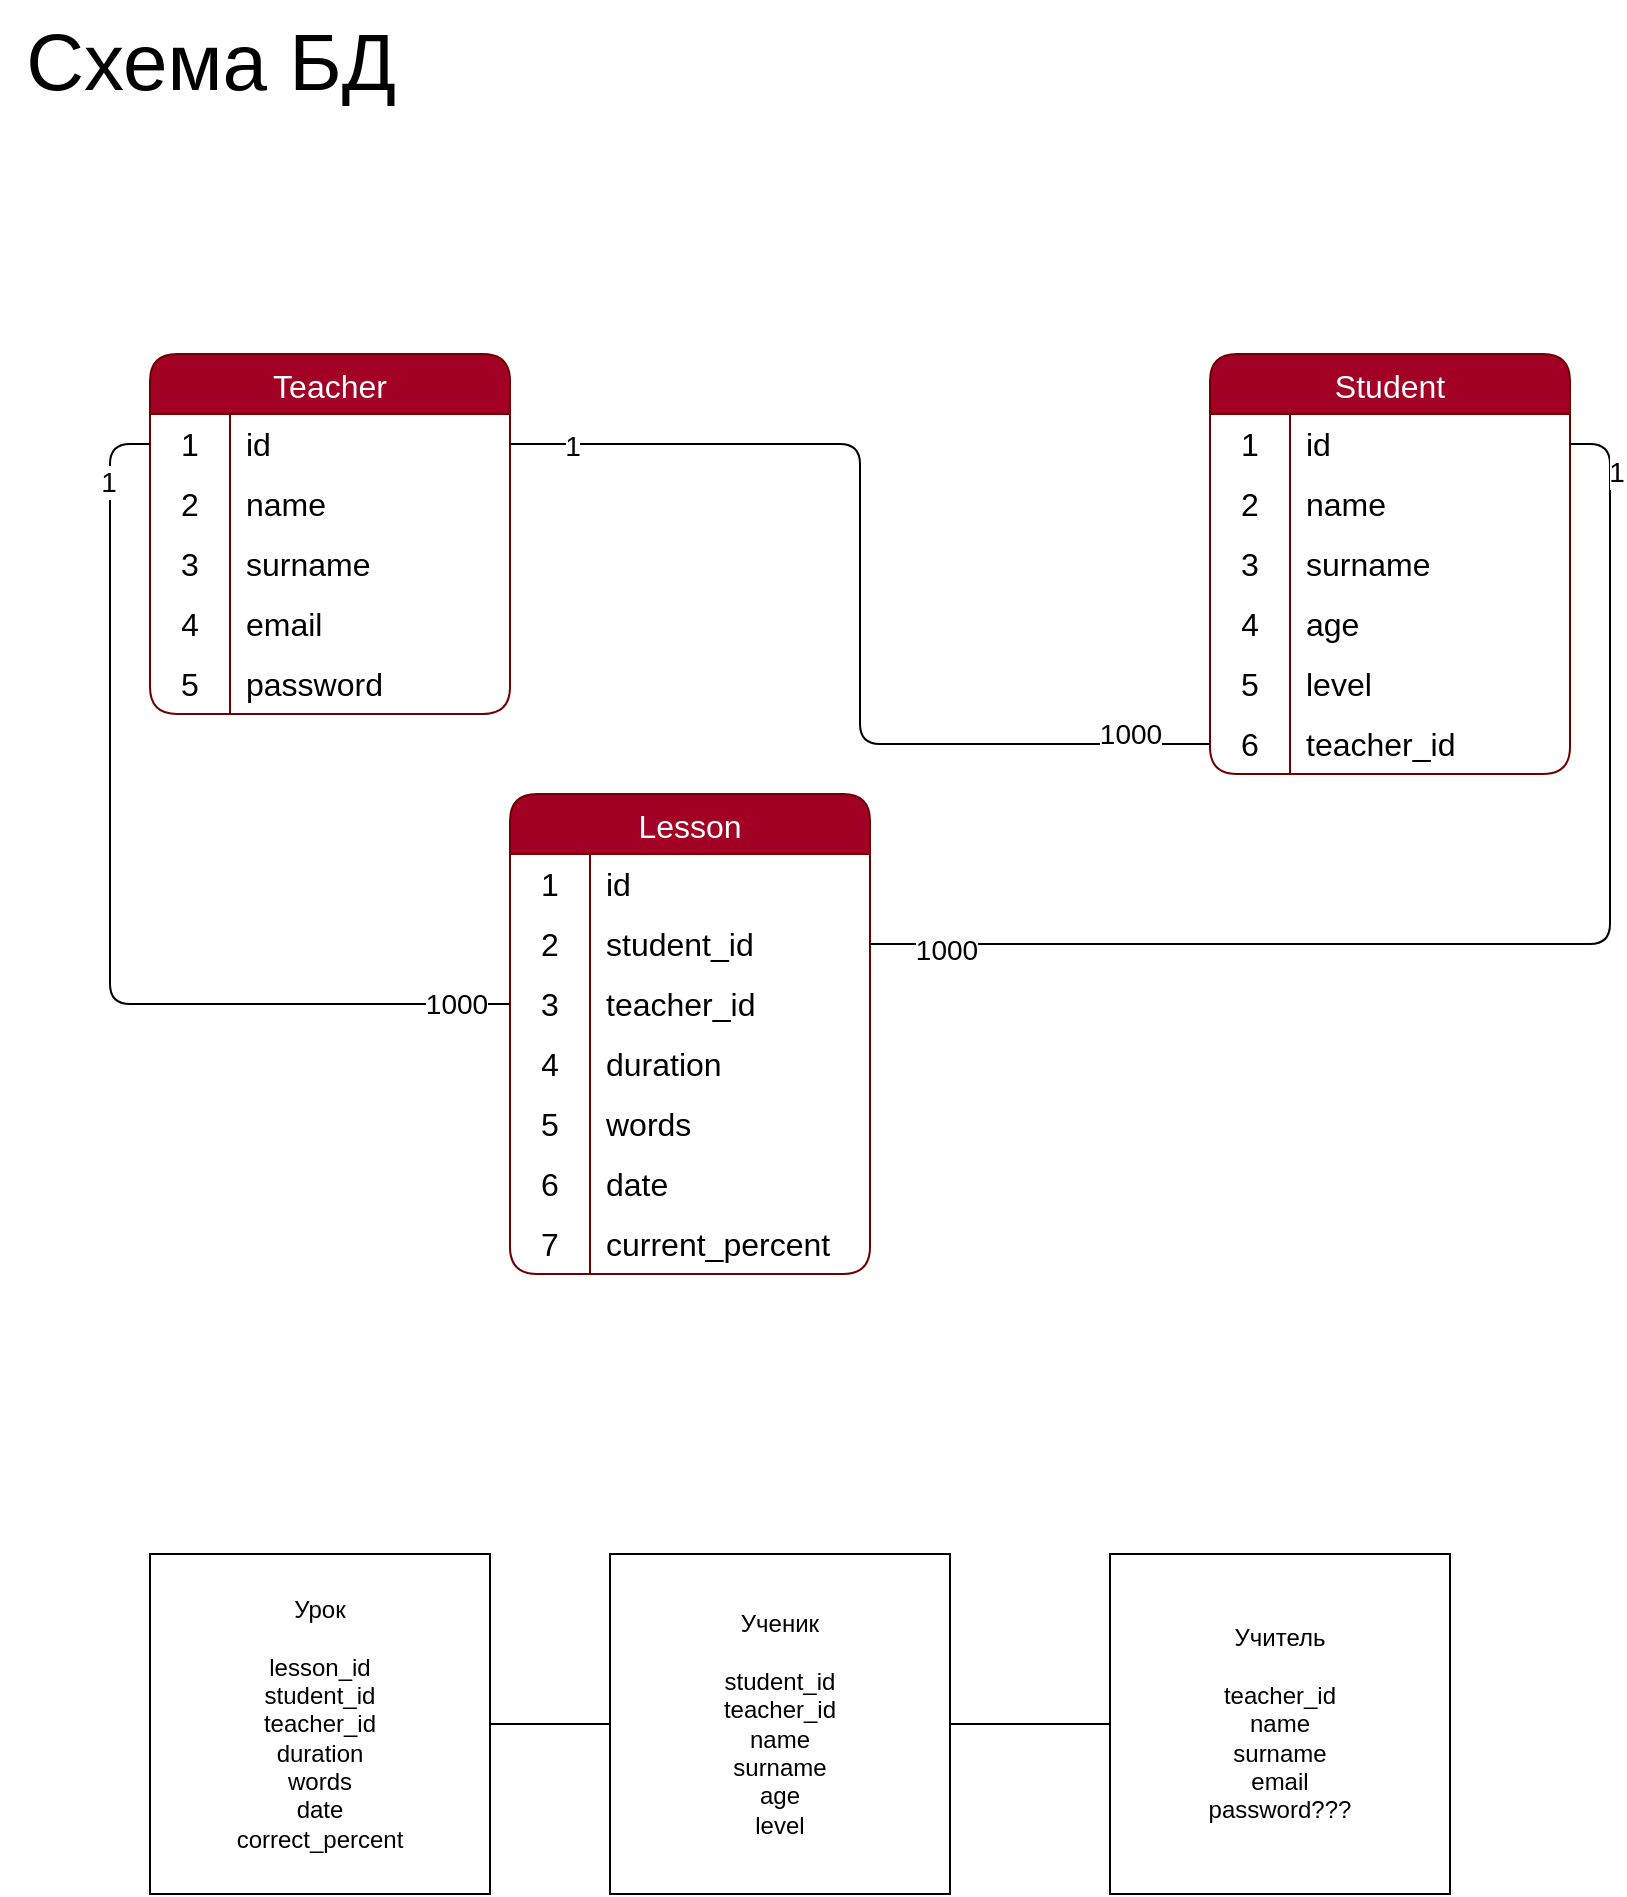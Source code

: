 <mxfile version="21.6.8" type="device">
  <diagram id="kc6bTeYei51f2nZ7wDh0" name="Страница 1">
    <mxGraphModel dx="1036" dy="654" grid="1" gridSize="10" guides="1" tooltips="1" connect="1" arrows="1" fold="1" page="1" pageScale="1" pageWidth="827" pageHeight="1169" math="0" shadow="0">
      <root>
        <mxCell id="0" />
        <mxCell id="1" parent="0" />
        <mxCell id="vX9sKExlrySDjPR8HC15-1" value="Ученик&lt;br&gt;&lt;br&gt;student_id&lt;br&gt;teacher_id&lt;br&gt;name&lt;br&gt;surname&lt;br&gt;age&lt;br&gt;level" style="whiteSpace=wrap;html=1;aspect=fixed;" parent="1" vertex="1">
          <mxGeometry x="310" y="800" width="170" height="170" as="geometry" />
        </mxCell>
        <mxCell id="vX9sKExlrySDjPR8HC15-2" value="Учитель&lt;br&gt;&lt;br&gt;teacher_id&lt;br&gt;name&lt;br&gt;surname&lt;br&gt;email&lt;br&gt;password???" style="whiteSpace=wrap;html=1;aspect=fixed;" parent="1" vertex="1">
          <mxGeometry x="560" y="800" width="170" height="170" as="geometry" />
        </mxCell>
        <mxCell id="vX9sKExlrySDjPR8HC15-3" value="" style="endArrow=none;html=1;rounded=0;entryX=0;entryY=0.5;entryDx=0;entryDy=0;exitX=1;exitY=0.5;exitDx=0;exitDy=0;" parent="1" source="vX9sKExlrySDjPR8HC15-1" target="vX9sKExlrySDjPR8HC15-2" edge="1">
          <mxGeometry width="50" height="50" relative="1" as="geometry">
            <mxPoint x="380" y="1100" as="sourcePoint" />
            <mxPoint x="430" y="1050" as="targetPoint" />
          </mxGeometry>
        </mxCell>
        <mxCell id="vX9sKExlrySDjPR8HC15-4" value="Урок&lt;br&gt;&lt;br&gt;lesson_id&lt;br&gt;student_id&lt;br&gt;teacher_id&lt;br&gt;duration&lt;br&gt;words&lt;br&gt;date&lt;br&gt;correct_percent" style="whiteSpace=wrap;html=1;aspect=fixed;" parent="1" vertex="1">
          <mxGeometry x="80" y="800" width="170" height="170" as="geometry" />
        </mxCell>
        <mxCell id="vX9sKExlrySDjPR8HC15-5" value="" style="endArrow=none;html=1;rounded=0;exitX=1;exitY=0.5;exitDx=0;exitDy=0;entryX=0;entryY=0.5;entryDx=0;entryDy=0;" parent="1" source="vX9sKExlrySDjPR8HC15-4" target="vX9sKExlrySDjPR8HC15-1" edge="1">
          <mxGeometry width="50" height="50" relative="1" as="geometry">
            <mxPoint x="380" y="1070" as="sourcePoint" />
            <mxPoint x="430" y="1020" as="targetPoint" />
          </mxGeometry>
        </mxCell>
        <mxCell id="K5PDVMkGhqpZZvpdCm_S-2" value="&lt;font style=&quot;font-size: 40px;&quot;&gt;Схема БД&lt;/font&gt;" style="text;html=1;align=center;verticalAlign=middle;resizable=0;points=[];autosize=1;strokeColor=none;fillColor=none;" vertex="1" parent="1">
          <mxGeometry x="5" y="23" width="210" height="60" as="geometry" />
        </mxCell>
        <mxCell id="K5PDVMkGhqpZZvpdCm_S-3" value="Lesson" style="shape=table;startSize=30;container=1;collapsible=0;childLayout=tableLayout;fixedRows=1;rowLines=0;fontStyle=0;strokeColor=#6F0000;fontSize=16;fillColor=#a20025;rounded=1;fontColor=#ffffff;" vertex="1" parent="1">
          <mxGeometry x="260" y="420" width="180" height="240" as="geometry" />
        </mxCell>
        <mxCell id="K5PDVMkGhqpZZvpdCm_S-4" value="" style="shape=tableRow;horizontal=0;startSize=0;swimlaneHead=0;swimlaneBody=0;top=0;left=0;bottom=0;right=0;collapsible=0;dropTarget=0;fillColor=none;points=[[0,0.5],[1,0.5]];portConstraint=eastwest;strokeColor=inherit;fontSize=16;" vertex="1" parent="K5PDVMkGhqpZZvpdCm_S-3">
          <mxGeometry y="30" width="180" height="30" as="geometry" />
        </mxCell>
        <mxCell id="K5PDVMkGhqpZZvpdCm_S-5" value="1" style="shape=partialRectangle;html=1;whiteSpace=wrap;connectable=0;fillColor=none;top=0;left=0;bottom=0;right=0;overflow=hidden;pointerEvents=1;strokeColor=inherit;fontSize=16;" vertex="1" parent="K5PDVMkGhqpZZvpdCm_S-4">
          <mxGeometry width="40" height="30" as="geometry">
            <mxRectangle width="40" height="30" as="alternateBounds" />
          </mxGeometry>
        </mxCell>
        <mxCell id="K5PDVMkGhqpZZvpdCm_S-6" value="id" style="shape=partialRectangle;html=1;whiteSpace=wrap;connectable=0;fillColor=none;top=0;left=0;bottom=0;right=0;align=left;spacingLeft=6;overflow=hidden;strokeColor=inherit;fontSize=16;" vertex="1" parent="K5PDVMkGhqpZZvpdCm_S-4">
          <mxGeometry x="40" width="140" height="30" as="geometry">
            <mxRectangle width="140" height="30" as="alternateBounds" />
          </mxGeometry>
        </mxCell>
        <mxCell id="K5PDVMkGhqpZZvpdCm_S-7" value="" style="shape=tableRow;horizontal=0;startSize=0;swimlaneHead=0;swimlaneBody=0;top=0;left=0;bottom=0;right=0;collapsible=0;dropTarget=0;fillColor=none;points=[[0,0.5],[1,0.5]];portConstraint=eastwest;strokeColor=inherit;fontSize=16;" vertex="1" parent="K5PDVMkGhqpZZvpdCm_S-3">
          <mxGeometry y="60" width="180" height="30" as="geometry" />
        </mxCell>
        <mxCell id="K5PDVMkGhqpZZvpdCm_S-8" value="2" style="shape=partialRectangle;html=1;whiteSpace=wrap;connectable=0;fillColor=none;top=0;left=0;bottom=0;right=0;overflow=hidden;strokeColor=inherit;fontSize=16;" vertex="1" parent="K5PDVMkGhqpZZvpdCm_S-7">
          <mxGeometry width="40" height="30" as="geometry">
            <mxRectangle width="40" height="30" as="alternateBounds" />
          </mxGeometry>
        </mxCell>
        <mxCell id="K5PDVMkGhqpZZvpdCm_S-9" value="student_id" style="shape=partialRectangle;html=1;whiteSpace=wrap;connectable=0;fillColor=none;top=0;left=0;bottom=0;right=0;align=left;spacingLeft=6;overflow=hidden;strokeColor=inherit;fontSize=16;" vertex="1" parent="K5PDVMkGhqpZZvpdCm_S-7">
          <mxGeometry x="40" width="140" height="30" as="geometry">
            <mxRectangle width="140" height="30" as="alternateBounds" />
          </mxGeometry>
        </mxCell>
        <mxCell id="K5PDVMkGhqpZZvpdCm_S-10" value="" style="shape=tableRow;horizontal=0;startSize=0;swimlaneHead=0;swimlaneBody=0;top=0;left=0;bottom=0;right=0;collapsible=0;dropTarget=0;fillColor=none;points=[[0,0.5],[1,0.5]];portConstraint=eastwest;strokeColor=inherit;fontSize=16;" vertex="1" parent="K5PDVMkGhqpZZvpdCm_S-3">
          <mxGeometry y="90" width="180" height="30" as="geometry" />
        </mxCell>
        <mxCell id="K5PDVMkGhqpZZvpdCm_S-11" value="3" style="shape=partialRectangle;html=1;whiteSpace=wrap;connectable=0;fillColor=none;top=0;left=0;bottom=0;right=0;overflow=hidden;strokeColor=inherit;fontSize=16;" vertex="1" parent="K5PDVMkGhqpZZvpdCm_S-10">
          <mxGeometry width="40" height="30" as="geometry">
            <mxRectangle width="40" height="30" as="alternateBounds" />
          </mxGeometry>
        </mxCell>
        <mxCell id="K5PDVMkGhqpZZvpdCm_S-12" value="teacher_id" style="shape=partialRectangle;html=1;whiteSpace=wrap;connectable=0;fillColor=none;top=0;left=0;bottom=0;right=0;align=left;spacingLeft=6;overflow=hidden;strokeColor=inherit;fontSize=16;" vertex="1" parent="K5PDVMkGhqpZZvpdCm_S-10">
          <mxGeometry x="40" width="140" height="30" as="geometry">
            <mxRectangle width="140" height="30" as="alternateBounds" />
          </mxGeometry>
        </mxCell>
        <mxCell id="K5PDVMkGhqpZZvpdCm_S-13" value="" style="shape=tableRow;horizontal=0;startSize=0;swimlaneHead=0;swimlaneBody=0;top=0;left=0;bottom=0;right=0;collapsible=0;dropTarget=0;fillColor=none;points=[[0,0.5],[1,0.5]];portConstraint=eastwest;strokeColor=inherit;fontSize=16;" vertex="1" parent="K5PDVMkGhqpZZvpdCm_S-3">
          <mxGeometry y="120" width="180" height="30" as="geometry" />
        </mxCell>
        <mxCell id="K5PDVMkGhqpZZvpdCm_S-14" value="4" style="shape=partialRectangle;html=1;whiteSpace=wrap;connectable=0;fillColor=none;top=0;left=0;bottom=0;right=0;overflow=hidden;strokeColor=inherit;fontSize=16;" vertex="1" parent="K5PDVMkGhqpZZvpdCm_S-13">
          <mxGeometry width="40" height="30" as="geometry">
            <mxRectangle width="40" height="30" as="alternateBounds" />
          </mxGeometry>
        </mxCell>
        <mxCell id="K5PDVMkGhqpZZvpdCm_S-15" value="duration" style="shape=partialRectangle;html=1;whiteSpace=wrap;connectable=0;fillColor=none;top=0;left=0;bottom=0;right=0;align=left;spacingLeft=6;overflow=hidden;strokeColor=inherit;fontSize=16;" vertex="1" parent="K5PDVMkGhqpZZvpdCm_S-13">
          <mxGeometry x="40" width="140" height="30" as="geometry">
            <mxRectangle width="140" height="30" as="alternateBounds" />
          </mxGeometry>
        </mxCell>
        <mxCell id="K5PDVMkGhqpZZvpdCm_S-16" value="" style="shape=tableRow;horizontal=0;startSize=0;swimlaneHead=0;swimlaneBody=0;top=0;left=0;bottom=0;right=0;collapsible=0;dropTarget=0;fillColor=none;points=[[0,0.5],[1,0.5]];portConstraint=eastwest;strokeColor=inherit;fontSize=16;" vertex="1" parent="K5PDVMkGhqpZZvpdCm_S-3">
          <mxGeometry y="150" width="180" height="30" as="geometry" />
        </mxCell>
        <mxCell id="K5PDVMkGhqpZZvpdCm_S-17" value="5" style="shape=partialRectangle;html=1;whiteSpace=wrap;connectable=0;fillColor=none;top=0;left=0;bottom=0;right=0;overflow=hidden;strokeColor=inherit;fontSize=16;" vertex="1" parent="K5PDVMkGhqpZZvpdCm_S-16">
          <mxGeometry width="40" height="30" as="geometry">
            <mxRectangle width="40" height="30" as="alternateBounds" />
          </mxGeometry>
        </mxCell>
        <mxCell id="K5PDVMkGhqpZZvpdCm_S-18" value="words" style="shape=partialRectangle;html=1;whiteSpace=wrap;connectable=0;fillColor=none;top=0;left=0;bottom=0;right=0;align=left;spacingLeft=6;overflow=hidden;strokeColor=inherit;fontSize=16;" vertex="1" parent="K5PDVMkGhqpZZvpdCm_S-16">
          <mxGeometry x="40" width="140" height="30" as="geometry">
            <mxRectangle width="140" height="30" as="alternateBounds" />
          </mxGeometry>
        </mxCell>
        <mxCell id="K5PDVMkGhqpZZvpdCm_S-19" value="" style="shape=tableRow;horizontal=0;startSize=0;swimlaneHead=0;swimlaneBody=0;top=0;left=0;bottom=0;right=0;collapsible=0;dropTarget=0;fillColor=none;points=[[0,0.5],[1,0.5]];portConstraint=eastwest;strokeColor=inherit;fontSize=16;" vertex="1" parent="K5PDVMkGhqpZZvpdCm_S-3">
          <mxGeometry y="180" width="180" height="30" as="geometry" />
        </mxCell>
        <mxCell id="K5PDVMkGhqpZZvpdCm_S-20" value="6" style="shape=partialRectangle;html=1;whiteSpace=wrap;connectable=0;fillColor=none;top=0;left=0;bottom=0;right=0;overflow=hidden;strokeColor=inherit;fontSize=16;" vertex="1" parent="K5PDVMkGhqpZZvpdCm_S-19">
          <mxGeometry width="40" height="30" as="geometry">
            <mxRectangle width="40" height="30" as="alternateBounds" />
          </mxGeometry>
        </mxCell>
        <mxCell id="K5PDVMkGhqpZZvpdCm_S-21" value="date" style="shape=partialRectangle;html=1;whiteSpace=wrap;connectable=0;fillColor=none;top=0;left=0;bottom=0;right=0;align=left;spacingLeft=6;overflow=hidden;strokeColor=inherit;fontSize=16;" vertex="1" parent="K5PDVMkGhqpZZvpdCm_S-19">
          <mxGeometry x="40" width="140" height="30" as="geometry">
            <mxRectangle width="140" height="30" as="alternateBounds" />
          </mxGeometry>
        </mxCell>
        <mxCell id="K5PDVMkGhqpZZvpdCm_S-60" value="" style="shape=tableRow;horizontal=0;startSize=0;swimlaneHead=0;swimlaneBody=0;top=0;left=0;bottom=0;right=0;collapsible=0;dropTarget=0;fillColor=none;points=[[0,0.5],[1,0.5]];portConstraint=eastwest;strokeColor=inherit;fontSize=16;" vertex="1" parent="K5PDVMkGhqpZZvpdCm_S-3">
          <mxGeometry y="210" width="180" height="30" as="geometry" />
        </mxCell>
        <mxCell id="K5PDVMkGhqpZZvpdCm_S-61" value="7" style="shape=partialRectangle;html=1;whiteSpace=wrap;connectable=0;fillColor=none;top=0;left=0;bottom=0;right=0;overflow=hidden;strokeColor=inherit;fontSize=16;" vertex="1" parent="K5PDVMkGhqpZZvpdCm_S-60">
          <mxGeometry width="40" height="30" as="geometry">
            <mxRectangle width="40" height="30" as="alternateBounds" />
          </mxGeometry>
        </mxCell>
        <mxCell id="K5PDVMkGhqpZZvpdCm_S-62" value="current_percent" style="shape=partialRectangle;html=1;whiteSpace=wrap;connectable=0;fillColor=none;top=0;left=0;bottom=0;right=0;align=left;spacingLeft=6;overflow=hidden;strokeColor=inherit;fontSize=16;" vertex="1" parent="K5PDVMkGhqpZZvpdCm_S-60">
          <mxGeometry x="40" width="140" height="30" as="geometry">
            <mxRectangle width="140" height="30" as="alternateBounds" />
          </mxGeometry>
        </mxCell>
        <mxCell id="K5PDVMkGhqpZZvpdCm_S-22" value="Student" style="shape=table;startSize=30;container=1;collapsible=0;childLayout=tableLayout;fixedRows=1;rowLines=0;fontStyle=0;strokeColor=#6F0000;fontSize=16;fillColor=#a20025;rounded=1;fontColor=#ffffff;" vertex="1" parent="1">
          <mxGeometry x="610" y="200" width="180" height="210" as="geometry" />
        </mxCell>
        <mxCell id="K5PDVMkGhqpZZvpdCm_S-23" value="" style="shape=tableRow;horizontal=0;startSize=0;swimlaneHead=0;swimlaneBody=0;top=0;left=0;bottom=0;right=0;collapsible=0;dropTarget=0;fillColor=none;points=[[0,0.5],[1,0.5]];portConstraint=eastwest;strokeColor=inherit;fontSize=16;" vertex="1" parent="K5PDVMkGhqpZZvpdCm_S-22">
          <mxGeometry y="30" width="180" height="30" as="geometry" />
        </mxCell>
        <mxCell id="K5PDVMkGhqpZZvpdCm_S-24" value="1" style="shape=partialRectangle;html=1;whiteSpace=wrap;connectable=0;fillColor=none;top=0;left=0;bottom=0;right=0;overflow=hidden;pointerEvents=1;strokeColor=inherit;fontSize=16;" vertex="1" parent="K5PDVMkGhqpZZvpdCm_S-23">
          <mxGeometry width="40" height="30" as="geometry">
            <mxRectangle width="40" height="30" as="alternateBounds" />
          </mxGeometry>
        </mxCell>
        <mxCell id="K5PDVMkGhqpZZvpdCm_S-25" value="id" style="shape=partialRectangle;html=1;whiteSpace=wrap;connectable=0;fillColor=none;top=0;left=0;bottom=0;right=0;align=left;spacingLeft=6;overflow=hidden;strokeColor=inherit;fontSize=16;" vertex="1" parent="K5PDVMkGhqpZZvpdCm_S-23">
          <mxGeometry x="40" width="140" height="30" as="geometry">
            <mxRectangle width="140" height="30" as="alternateBounds" />
          </mxGeometry>
        </mxCell>
        <mxCell id="K5PDVMkGhqpZZvpdCm_S-26" value="" style="shape=tableRow;horizontal=0;startSize=0;swimlaneHead=0;swimlaneBody=0;top=0;left=0;bottom=0;right=0;collapsible=0;dropTarget=0;fillColor=none;points=[[0,0.5],[1,0.5]];portConstraint=eastwest;strokeColor=inherit;fontSize=16;" vertex="1" parent="K5PDVMkGhqpZZvpdCm_S-22">
          <mxGeometry y="60" width="180" height="30" as="geometry" />
        </mxCell>
        <mxCell id="K5PDVMkGhqpZZvpdCm_S-27" value="2" style="shape=partialRectangle;html=1;whiteSpace=wrap;connectable=0;fillColor=none;top=0;left=0;bottom=0;right=0;overflow=hidden;strokeColor=inherit;fontSize=16;" vertex="1" parent="K5PDVMkGhqpZZvpdCm_S-26">
          <mxGeometry width="40" height="30" as="geometry">
            <mxRectangle width="40" height="30" as="alternateBounds" />
          </mxGeometry>
        </mxCell>
        <mxCell id="K5PDVMkGhqpZZvpdCm_S-28" value="name" style="shape=partialRectangle;html=1;whiteSpace=wrap;connectable=0;fillColor=none;top=0;left=0;bottom=0;right=0;align=left;spacingLeft=6;overflow=hidden;strokeColor=inherit;fontSize=16;" vertex="1" parent="K5PDVMkGhqpZZvpdCm_S-26">
          <mxGeometry x="40" width="140" height="30" as="geometry">
            <mxRectangle width="140" height="30" as="alternateBounds" />
          </mxGeometry>
        </mxCell>
        <mxCell id="K5PDVMkGhqpZZvpdCm_S-29" value="" style="shape=tableRow;horizontal=0;startSize=0;swimlaneHead=0;swimlaneBody=0;top=0;left=0;bottom=0;right=0;collapsible=0;dropTarget=0;fillColor=none;points=[[0,0.5],[1,0.5]];portConstraint=eastwest;strokeColor=inherit;fontSize=16;" vertex="1" parent="K5PDVMkGhqpZZvpdCm_S-22">
          <mxGeometry y="90" width="180" height="30" as="geometry" />
        </mxCell>
        <mxCell id="K5PDVMkGhqpZZvpdCm_S-30" value="3" style="shape=partialRectangle;html=1;whiteSpace=wrap;connectable=0;fillColor=none;top=0;left=0;bottom=0;right=0;overflow=hidden;strokeColor=inherit;fontSize=16;" vertex="1" parent="K5PDVMkGhqpZZvpdCm_S-29">
          <mxGeometry width="40" height="30" as="geometry">
            <mxRectangle width="40" height="30" as="alternateBounds" />
          </mxGeometry>
        </mxCell>
        <mxCell id="K5PDVMkGhqpZZvpdCm_S-31" value="surname" style="shape=partialRectangle;html=1;whiteSpace=wrap;connectable=0;fillColor=none;top=0;left=0;bottom=0;right=0;align=left;spacingLeft=6;overflow=hidden;strokeColor=inherit;fontSize=16;" vertex="1" parent="K5PDVMkGhqpZZvpdCm_S-29">
          <mxGeometry x="40" width="140" height="30" as="geometry">
            <mxRectangle width="140" height="30" as="alternateBounds" />
          </mxGeometry>
        </mxCell>
        <mxCell id="K5PDVMkGhqpZZvpdCm_S-32" value="" style="shape=tableRow;horizontal=0;startSize=0;swimlaneHead=0;swimlaneBody=0;top=0;left=0;bottom=0;right=0;collapsible=0;dropTarget=0;fillColor=none;points=[[0,0.5],[1,0.5]];portConstraint=eastwest;strokeColor=inherit;fontSize=16;" vertex="1" parent="K5PDVMkGhqpZZvpdCm_S-22">
          <mxGeometry y="120" width="180" height="30" as="geometry" />
        </mxCell>
        <mxCell id="K5PDVMkGhqpZZvpdCm_S-33" value="4" style="shape=partialRectangle;html=1;whiteSpace=wrap;connectable=0;fillColor=none;top=0;left=0;bottom=0;right=0;overflow=hidden;strokeColor=inherit;fontSize=16;" vertex="1" parent="K5PDVMkGhqpZZvpdCm_S-32">
          <mxGeometry width="40" height="30" as="geometry">
            <mxRectangle width="40" height="30" as="alternateBounds" />
          </mxGeometry>
        </mxCell>
        <mxCell id="K5PDVMkGhqpZZvpdCm_S-34" value="age" style="shape=partialRectangle;html=1;whiteSpace=wrap;connectable=0;fillColor=none;top=0;left=0;bottom=0;right=0;align=left;spacingLeft=6;overflow=hidden;strokeColor=inherit;fontSize=16;" vertex="1" parent="K5PDVMkGhqpZZvpdCm_S-32">
          <mxGeometry x="40" width="140" height="30" as="geometry">
            <mxRectangle width="140" height="30" as="alternateBounds" />
          </mxGeometry>
        </mxCell>
        <mxCell id="K5PDVMkGhqpZZvpdCm_S-35" value="" style="shape=tableRow;horizontal=0;startSize=0;swimlaneHead=0;swimlaneBody=0;top=0;left=0;bottom=0;right=0;collapsible=0;dropTarget=0;fillColor=none;points=[[0,0.5],[1,0.5]];portConstraint=eastwest;strokeColor=inherit;fontSize=16;" vertex="1" parent="K5PDVMkGhqpZZvpdCm_S-22">
          <mxGeometry y="150" width="180" height="30" as="geometry" />
        </mxCell>
        <mxCell id="K5PDVMkGhqpZZvpdCm_S-36" value="5" style="shape=partialRectangle;html=1;whiteSpace=wrap;connectable=0;fillColor=none;top=0;left=0;bottom=0;right=0;overflow=hidden;strokeColor=inherit;fontSize=16;" vertex="1" parent="K5PDVMkGhqpZZvpdCm_S-35">
          <mxGeometry width="40" height="30" as="geometry">
            <mxRectangle width="40" height="30" as="alternateBounds" />
          </mxGeometry>
        </mxCell>
        <mxCell id="K5PDVMkGhqpZZvpdCm_S-37" value="level" style="shape=partialRectangle;html=1;whiteSpace=wrap;connectable=0;fillColor=none;top=0;left=0;bottom=0;right=0;align=left;spacingLeft=6;overflow=hidden;strokeColor=inherit;fontSize=16;" vertex="1" parent="K5PDVMkGhqpZZvpdCm_S-35">
          <mxGeometry x="40" width="140" height="30" as="geometry">
            <mxRectangle width="140" height="30" as="alternateBounds" />
          </mxGeometry>
        </mxCell>
        <mxCell id="K5PDVMkGhqpZZvpdCm_S-38" value="" style="shape=tableRow;horizontal=0;startSize=0;swimlaneHead=0;swimlaneBody=0;top=0;left=0;bottom=0;right=0;collapsible=0;dropTarget=0;fillColor=none;points=[[0,0.5],[1,0.5]];portConstraint=eastwest;strokeColor=inherit;fontSize=16;" vertex="1" parent="K5PDVMkGhqpZZvpdCm_S-22">
          <mxGeometry y="180" width="180" height="30" as="geometry" />
        </mxCell>
        <mxCell id="K5PDVMkGhqpZZvpdCm_S-39" value="6" style="shape=partialRectangle;html=1;whiteSpace=wrap;connectable=0;fillColor=none;top=0;left=0;bottom=0;right=0;overflow=hidden;strokeColor=inherit;fontSize=16;" vertex="1" parent="K5PDVMkGhqpZZvpdCm_S-38">
          <mxGeometry width="40" height="30" as="geometry">
            <mxRectangle width="40" height="30" as="alternateBounds" />
          </mxGeometry>
        </mxCell>
        <mxCell id="K5PDVMkGhqpZZvpdCm_S-40" value="teacher_id" style="shape=partialRectangle;html=1;whiteSpace=wrap;connectable=0;fillColor=none;top=0;left=0;bottom=0;right=0;align=left;spacingLeft=6;overflow=hidden;strokeColor=inherit;fontSize=16;" vertex="1" parent="K5PDVMkGhqpZZvpdCm_S-38">
          <mxGeometry x="40" width="140" height="30" as="geometry">
            <mxRectangle width="140" height="30" as="alternateBounds" />
          </mxGeometry>
        </mxCell>
        <mxCell id="K5PDVMkGhqpZZvpdCm_S-41" value="Teacher" style="shape=table;startSize=30;container=1;collapsible=0;childLayout=tableLayout;fixedRows=1;rowLines=0;fontStyle=0;strokeColor=#6F0000;fontSize=16;fillColor=#a20025;rounded=1;fontColor=#ffffff;" vertex="1" parent="1">
          <mxGeometry x="80" y="200" width="180" height="180" as="geometry" />
        </mxCell>
        <mxCell id="K5PDVMkGhqpZZvpdCm_S-42" value="" style="shape=tableRow;horizontal=0;startSize=0;swimlaneHead=0;swimlaneBody=0;top=0;left=0;bottom=0;right=0;collapsible=0;dropTarget=0;fillColor=none;points=[[0,0.5],[1,0.5]];portConstraint=eastwest;strokeColor=inherit;fontSize=16;" vertex="1" parent="K5PDVMkGhqpZZvpdCm_S-41">
          <mxGeometry y="30" width="180" height="30" as="geometry" />
        </mxCell>
        <mxCell id="K5PDVMkGhqpZZvpdCm_S-43" value="1" style="shape=partialRectangle;html=1;whiteSpace=wrap;connectable=0;fillColor=none;top=0;left=0;bottom=0;right=0;overflow=hidden;pointerEvents=1;strokeColor=inherit;fontSize=16;" vertex="1" parent="K5PDVMkGhqpZZvpdCm_S-42">
          <mxGeometry width="40" height="30" as="geometry">
            <mxRectangle width="40" height="30" as="alternateBounds" />
          </mxGeometry>
        </mxCell>
        <mxCell id="K5PDVMkGhqpZZvpdCm_S-44" value="id" style="shape=partialRectangle;html=1;whiteSpace=wrap;connectable=0;fillColor=none;top=0;left=0;bottom=0;right=0;align=left;spacingLeft=6;overflow=hidden;strokeColor=inherit;fontSize=16;" vertex="1" parent="K5PDVMkGhqpZZvpdCm_S-42">
          <mxGeometry x="40" width="140" height="30" as="geometry">
            <mxRectangle width="140" height="30" as="alternateBounds" />
          </mxGeometry>
        </mxCell>
        <mxCell id="K5PDVMkGhqpZZvpdCm_S-45" value="" style="shape=tableRow;horizontal=0;startSize=0;swimlaneHead=0;swimlaneBody=0;top=0;left=0;bottom=0;right=0;collapsible=0;dropTarget=0;fillColor=none;points=[[0,0.5],[1,0.5]];portConstraint=eastwest;strokeColor=inherit;fontSize=16;" vertex="1" parent="K5PDVMkGhqpZZvpdCm_S-41">
          <mxGeometry y="60" width="180" height="30" as="geometry" />
        </mxCell>
        <mxCell id="K5PDVMkGhqpZZvpdCm_S-46" value="2" style="shape=partialRectangle;html=1;whiteSpace=wrap;connectable=0;fillColor=none;top=0;left=0;bottom=0;right=0;overflow=hidden;strokeColor=inherit;fontSize=16;" vertex="1" parent="K5PDVMkGhqpZZvpdCm_S-45">
          <mxGeometry width="40" height="30" as="geometry">
            <mxRectangle width="40" height="30" as="alternateBounds" />
          </mxGeometry>
        </mxCell>
        <mxCell id="K5PDVMkGhqpZZvpdCm_S-47" value="name" style="shape=partialRectangle;html=1;whiteSpace=wrap;connectable=0;fillColor=none;top=0;left=0;bottom=0;right=0;align=left;spacingLeft=6;overflow=hidden;strokeColor=inherit;fontSize=16;" vertex="1" parent="K5PDVMkGhqpZZvpdCm_S-45">
          <mxGeometry x="40" width="140" height="30" as="geometry">
            <mxRectangle width="140" height="30" as="alternateBounds" />
          </mxGeometry>
        </mxCell>
        <mxCell id="K5PDVMkGhqpZZvpdCm_S-48" value="" style="shape=tableRow;horizontal=0;startSize=0;swimlaneHead=0;swimlaneBody=0;top=0;left=0;bottom=0;right=0;collapsible=0;dropTarget=0;fillColor=none;points=[[0,0.5],[1,0.5]];portConstraint=eastwest;strokeColor=inherit;fontSize=16;" vertex="1" parent="K5PDVMkGhqpZZvpdCm_S-41">
          <mxGeometry y="90" width="180" height="30" as="geometry" />
        </mxCell>
        <mxCell id="K5PDVMkGhqpZZvpdCm_S-49" value="3" style="shape=partialRectangle;html=1;whiteSpace=wrap;connectable=0;fillColor=none;top=0;left=0;bottom=0;right=0;overflow=hidden;strokeColor=inherit;fontSize=16;" vertex="1" parent="K5PDVMkGhqpZZvpdCm_S-48">
          <mxGeometry width="40" height="30" as="geometry">
            <mxRectangle width="40" height="30" as="alternateBounds" />
          </mxGeometry>
        </mxCell>
        <mxCell id="K5PDVMkGhqpZZvpdCm_S-50" value="surname" style="shape=partialRectangle;html=1;whiteSpace=wrap;connectable=0;fillColor=none;top=0;left=0;bottom=0;right=0;align=left;spacingLeft=6;overflow=hidden;strokeColor=inherit;fontSize=16;" vertex="1" parent="K5PDVMkGhqpZZvpdCm_S-48">
          <mxGeometry x="40" width="140" height="30" as="geometry">
            <mxRectangle width="140" height="30" as="alternateBounds" />
          </mxGeometry>
        </mxCell>
        <mxCell id="K5PDVMkGhqpZZvpdCm_S-51" value="" style="shape=tableRow;horizontal=0;startSize=0;swimlaneHead=0;swimlaneBody=0;top=0;left=0;bottom=0;right=0;collapsible=0;dropTarget=0;fillColor=none;points=[[0,0.5],[1,0.5]];portConstraint=eastwest;strokeColor=inherit;fontSize=16;" vertex="1" parent="K5PDVMkGhqpZZvpdCm_S-41">
          <mxGeometry y="120" width="180" height="30" as="geometry" />
        </mxCell>
        <mxCell id="K5PDVMkGhqpZZvpdCm_S-52" value="4" style="shape=partialRectangle;html=1;whiteSpace=wrap;connectable=0;fillColor=none;top=0;left=0;bottom=0;right=0;overflow=hidden;strokeColor=inherit;fontSize=16;" vertex="1" parent="K5PDVMkGhqpZZvpdCm_S-51">
          <mxGeometry width="40" height="30" as="geometry">
            <mxRectangle width="40" height="30" as="alternateBounds" />
          </mxGeometry>
        </mxCell>
        <mxCell id="K5PDVMkGhqpZZvpdCm_S-53" value="email" style="shape=partialRectangle;html=1;whiteSpace=wrap;connectable=0;fillColor=none;top=0;left=0;bottom=0;right=0;align=left;spacingLeft=6;overflow=hidden;strokeColor=inherit;fontSize=16;" vertex="1" parent="K5PDVMkGhqpZZvpdCm_S-51">
          <mxGeometry x="40" width="140" height="30" as="geometry">
            <mxRectangle width="140" height="30" as="alternateBounds" />
          </mxGeometry>
        </mxCell>
        <mxCell id="K5PDVMkGhqpZZvpdCm_S-54" value="" style="shape=tableRow;horizontal=0;startSize=0;swimlaneHead=0;swimlaneBody=0;top=0;left=0;bottom=0;right=0;collapsible=0;dropTarget=0;fillColor=none;points=[[0,0.5],[1,0.5]];portConstraint=eastwest;strokeColor=inherit;fontSize=16;" vertex="1" parent="K5PDVMkGhqpZZvpdCm_S-41">
          <mxGeometry y="150" width="180" height="30" as="geometry" />
        </mxCell>
        <mxCell id="K5PDVMkGhqpZZvpdCm_S-55" value="5" style="shape=partialRectangle;html=1;whiteSpace=wrap;connectable=0;fillColor=none;top=0;left=0;bottom=0;right=0;overflow=hidden;strokeColor=inherit;fontSize=16;" vertex="1" parent="K5PDVMkGhqpZZvpdCm_S-54">
          <mxGeometry width="40" height="30" as="geometry">
            <mxRectangle width="40" height="30" as="alternateBounds" />
          </mxGeometry>
        </mxCell>
        <mxCell id="K5PDVMkGhqpZZvpdCm_S-56" value="password" style="shape=partialRectangle;html=1;whiteSpace=wrap;connectable=0;fillColor=none;top=0;left=0;bottom=0;right=0;align=left;spacingLeft=6;overflow=hidden;strokeColor=inherit;fontSize=16;" vertex="1" parent="K5PDVMkGhqpZZvpdCm_S-54">
          <mxGeometry x="40" width="140" height="30" as="geometry">
            <mxRectangle width="140" height="30" as="alternateBounds" />
          </mxGeometry>
        </mxCell>
        <mxCell id="K5PDVMkGhqpZZvpdCm_S-63" style="edgeStyle=orthogonalEdgeStyle;orthogonalLoop=1;jettySize=auto;html=1;exitX=1;exitY=0.5;exitDx=0;exitDy=0;entryX=0;entryY=0.5;entryDx=0;entryDy=0;endArrow=none;endFill=0;rounded=1;" edge="1" parent="1" source="K5PDVMkGhqpZZvpdCm_S-42" target="K5PDVMkGhqpZZvpdCm_S-38">
          <mxGeometry relative="1" as="geometry" />
        </mxCell>
        <mxCell id="K5PDVMkGhqpZZvpdCm_S-64" value="&lt;font style=&quot;font-size: 14px;&quot;&gt;1&lt;/font&gt;" style="edgeLabel;html=1;align=center;verticalAlign=middle;resizable=0;points=[];" vertex="1" connectable="0" parent="K5PDVMkGhqpZZvpdCm_S-63">
          <mxGeometry x="-0.878" y="-1" relative="1" as="geometry">
            <mxPoint as="offset" />
          </mxGeometry>
        </mxCell>
        <mxCell id="K5PDVMkGhqpZZvpdCm_S-65" value="&lt;font style=&quot;font-size: 14px;&quot;&gt;1000&lt;/font&gt;" style="edgeLabel;html=1;align=center;verticalAlign=middle;resizable=0;points=[];" vertex="1" connectable="0" parent="K5PDVMkGhqpZZvpdCm_S-63">
          <mxGeometry x="0.858" relative="1" as="geometry">
            <mxPoint x="-5" y="-5" as="offset" />
          </mxGeometry>
        </mxCell>
        <mxCell id="K5PDVMkGhqpZZvpdCm_S-66" style="edgeStyle=orthogonalEdgeStyle;orthogonalLoop=1;jettySize=auto;html=1;exitX=0;exitY=0.5;exitDx=0;exitDy=0;entryX=0;entryY=0.5;entryDx=0;entryDy=0;endArrow=none;endFill=0;rounded=1;" edge="1" parent="1" source="K5PDVMkGhqpZZvpdCm_S-10" target="K5PDVMkGhqpZZvpdCm_S-42">
          <mxGeometry relative="1" as="geometry" />
        </mxCell>
        <mxCell id="K5PDVMkGhqpZZvpdCm_S-67" value="&lt;font style=&quot;font-size: 14px;&quot;&gt;1000&lt;/font&gt;" style="edgeLabel;html=1;align=center;verticalAlign=middle;resizable=0;points=[];" vertex="1" connectable="0" parent="K5PDVMkGhqpZZvpdCm_S-66">
          <mxGeometry x="-0.892" relative="1" as="geometry">
            <mxPoint as="offset" />
          </mxGeometry>
        </mxCell>
        <mxCell id="K5PDVMkGhqpZZvpdCm_S-68" value="&lt;font style=&quot;font-size: 14px;&quot;&gt;1&lt;/font&gt;" style="edgeLabel;html=1;align=center;verticalAlign=middle;resizable=0;points=[];" vertex="1" connectable="0" parent="K5PDVMkGhqpZZvpdCm_S-66">
          <mxGeometry x="0.846" y="1" relative="1" as="geometry">
            <mxPoint as="offset" />
          </mxGeometry>
        </mxCell>
        <mxCell id="K5PDVMkGhqpZZvpdCm_S-69" style="edgeStyle=orthogonalEdgeStyle;orthogonalLoop=1;jettySize=auto;html=1;exitX=1;exitY=0.5;exitDx=0;exitDy=0;entryX=1;entryY=0.5;entryDx=0;entryDy=0;endArrow=none;endFill=0;rounded=1;" edge="1" parent="1" source="K5PDVMkGhqpZZvpdCm_S-23" target="K5PDVMkGhqpZZvpdCm_S-7">
          <mxGeometry relative="1" as="geometry" />
        </mxCell>
        <mxCell id="K5PDVMkGhqpZZvpdCm_S-70" value="&lt;font style=&quot;font-size: 14px;&quot;&gt;1&lt;/font&gt;" style="edgeLabel;html=1;align=center;verticalAlign=middle;resizable=0;points=[];" vertex="1" connectable="0" parent="K5PDVMkGhqpZZvpdCm_S-69">
          <mxGeometry x="-0.893" y="3" relative="1" as="geometry">
            <mxPoint as="offset" />
          </mxGeometry>
        </mxCell>
        <mxCell id="K5PDVMkGhqpZZvpdCm_S-71" value="&lt;font style=&quot;font-size: 14px;&quot;&gt;1000&lt;/font&gt;" style="edgeLabel;html=1;align=center;verticalAlign=middle;resizable=0;points=[];" vertex="1" connectable="0" parent="K5PDVMkGhqpZZvpdCm_S-69">
          <mxGeometry x="0.881" y="3" relative="1" as="geometry">
            <mxPoint as="offset" />
          </mxGeometry>
        </mxCell>
      </root>
    </mxGraphModel>
  </diagram>
</mxfile>
